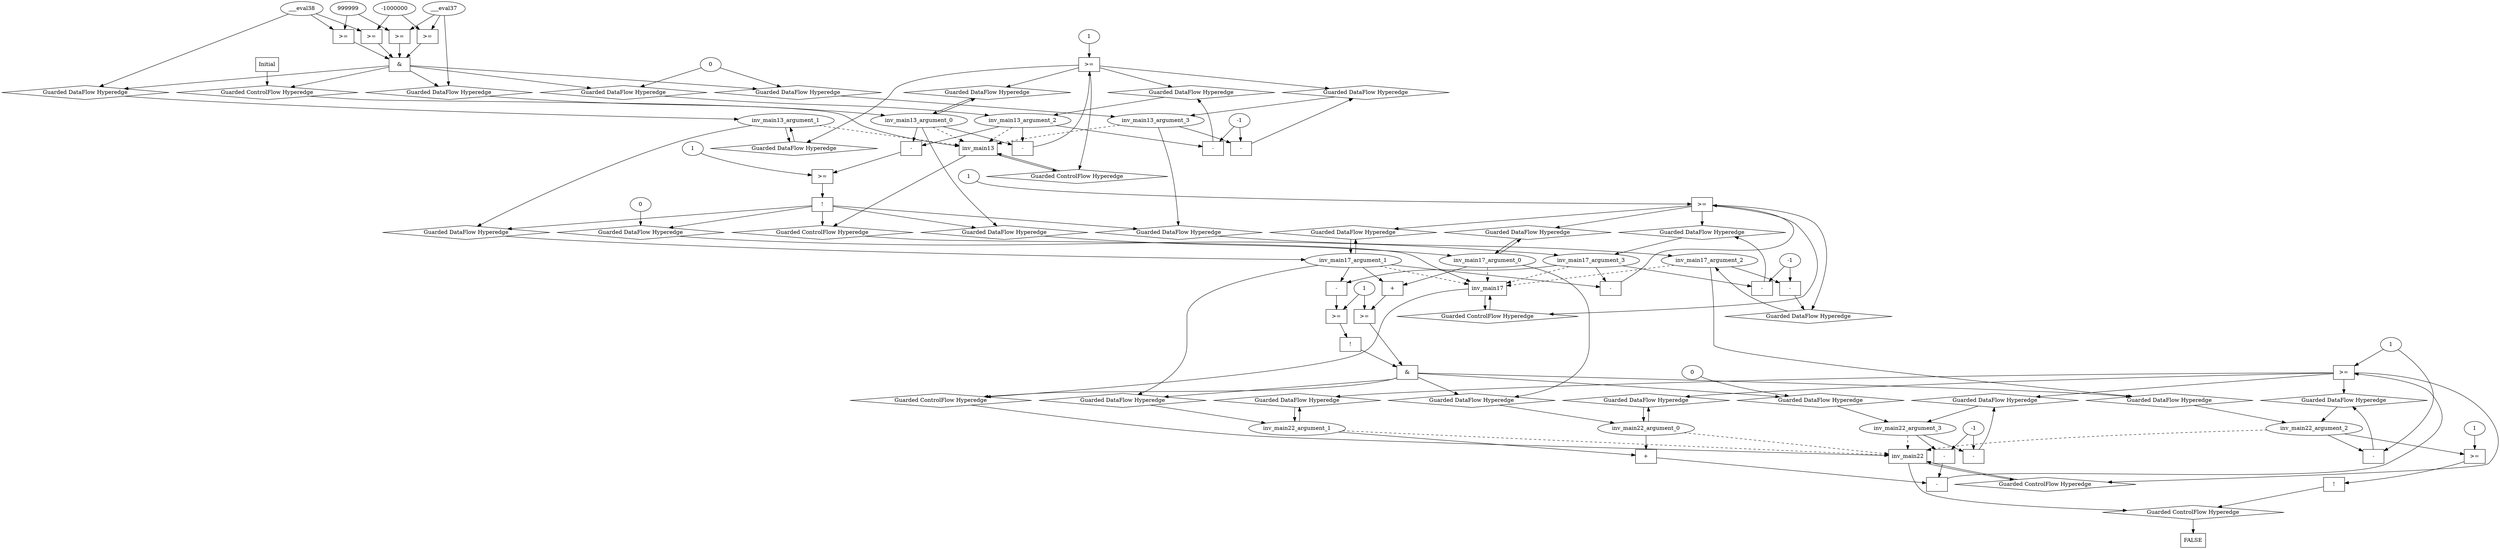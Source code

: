 digraph dag {
inv_main13 [label="inv_main13" shape="rect"];
inv_main17 [label="inv_main17" shape="rect"];
inv_main22 [label="inv_main22" shape="rect"];
FALSE [label="FALSE" shape="rect"];
Initial [label="Initial" shape="rect"];
ControlFowHyperEdge_0 [label="Guarded ControlFlow Hyperedge" shape="diamond"];
inv_main22 -> ControlFowHyperEdge_0[label=""]
ControlFowHyperEdge_0 -> inv_main22[label=""]
ControlFowHyperEdge_1 [label="Guarded ControlFlow Hyperedge" shape="diamond"];
inv_main17 -> ControlFowHyperEdge_1[label=""]
ControlFowHyperEdge_1 -> inv_main22[label=""]
ControlFowHyperEdge_2 [label="Guarded ControlFlow Hyperedge" shape="diamond"];
inv_main17 -> ControlFowHyperEdge_2[label=""]
ControlFowHyperEdge_2 -> inv_main17[label=""]
ControlFowHyperEdge_3 [label="Guarded ControlFlow Hyperedge" shape="diamond"];
Initial -> ControlFowHyperEdge_3[label=""]
ControlFowHyperEdge_3 -> inv_main13[label=""]
ControlFowHyperEdge_4 [label="Guarded ControlFlow Hyperedge" shape="diamond"];
inv_main13 -> ControlFowHyperEdge_4[label=""]
ControlFowHyperEdge_4 -> inv_main17[label=""]
ControlFowHyperEdge_5 [label="Guarded ControlFlow Hyperedge" shape="diamond"];
inv_main13 -> ControlFowHyperEdge_5[label=""]
ControlFowHyperEdge_5 -> inv_main13[label=""]
ControlFowHyperEdge_6 [label="Guarded ControlFlow Hyperedge" shape="diamond"];
inv_main22 -> ControlFowHyperEdge_6[label=""]
ControlFowHyperEdge_6 -> FALSE[label=""]
inv_main22_argument_0 [label="inv_main22_argument_0" shape="oval"];
inv_main22_argument_0 -> inv_main22[label="" style="dashed"]
inv_main22_argument_1 [label="inv_main22_argument_1" shape="oval"];
inv_main22_argument_1 -> inv_main22[label="" style="dashed"]
inv_main22_argument_2 [label="inv_main22_argument_2" shape="oval"];
inv_main22_argument_2 -> inv_main22[label="" style="dashed"]
inv_main22_argument_3 [label="inv_main22_argument_3" shape="oval"];
inv_main22_argument_3 -> inv_main22[label="" style="dashed"]
inv_main17_argument_0 [label="inv_main17_argument_0" shape="oval"];
inv_main17_argument_0 -> inv_main17[label="" style="dashed"]
inv_main17_argument_1 [label="inv_main17_argument_1" shape="oval"];
inv_main17_argument_1 -> inv_main17[label="" style="dashed"]
inv_main17_argument_2 [label="inv_main17_argument_2" shape="oval"];
inv_main17_argument_2 -> inv_main17[label="" style="dashed"]
inv_main17_argument_3 [label="inv_main17_argument_3" shape="oval"];
inv_main17_argument_3 -> inv_main17[label="" style="dashed"]
inv_main13_argument_0 [label="inv_main13_argument_0" shape="oval"];
inv_main13_argument_0 -> inv_main13[label="" style="dashed"]
inv_main13_argument_1 [label="inv_main13_argument_1" shape="oval"];
inv_main13_argument_1 -> inv_main13[label="" style="dashed"]
inv_main13_argument_2 [label="inv_main13_argument_2" shape="oval"];
inv_main13_argument_2 -> inv_main13[label="" style="dashed"]
inv_main13_argument_3 [label="inv_main13_argument_3" shape="oval"];
inv_main13_argument_3 -> inv_main13[label="" style="dashed"]

xxxinv_main22___inv_main22_0xxxguard_0_node_0 [label=">=" shape="rect"];
xxxinv_main22___inv_main22_0xxxguard_0_node_1 [label="-" shape="rect"];
xxxinv_main22___inv_main22_0xxxguard_0_node_2 [label="+" shape="rect"];
xxxinv_main22___inv_main22_0xxxguard_0_node_5 [label="-" shape="rect"];
xxxinv_main22___inv_main22_0xxxguard_0_node_1->xxxinv_main22___inv_main22_0xxxguard_0_node_0
xxxinv_main22___inv_main22_0xxxdataFlow_0_node_2->xxxinv_main22___inv_main22_0xxxguard_0_node_0
xxxinv_main22___inv_main22_0xxxguard_0_node_2->xxxinv_main22___inv_main22_0xxxguard_0_node_1
xxxinv_main22___inv_main22_0xxxguard_0_node_5->xxxinv_main22___inv_main22_0xxxguard_0_node_1
inv_main22_argument_0->xxxinv_main22___inv_main22_0xxxguard_0_node_2
inv_main22_argument_1->xxxinv_main22___inv_main22_0xxxguard_0_node_2
inv_main22_argument_3->xxxinv_main22___inv_main22_0xxxguard_0_node_5
xxxinv_main22___inv_main22_0xxxdataFlow1_node_2->xxxinv_main22___inv_main22_0xxxguard_0_node_5

xxxinv_main22___inv_main22_0xxxguard_0_node_0->ControlFowHyperEdge_0 [label=""];
xxxinv_main22___inv_main22_0xxxdataFlow_0_node_0 [label="-" shape="rect"];
xxxinv_main22___inv_main22_0xxxdataFlow_0_node_2 [label="1"];
inv_main22_argument_2->xxxinv_main22___inv_main22_0xxxdataFlow_0_node_0
xxxinv_main22___inv_main22_0xxxdataFlow_0_node_2->xxxinv_main22___inv_main22_0xxxdataFlow_0_node_0

xxxinv_main22___inv_main22_0xxxdataFlow_0_node_0->DataFowHyperEdge_0_inv_main22_argument_2 [label=""];
xxxinv_main22___inv_main22_0xxxdataFlow1_node_0 [label="-" shape="rect"];
xxxinv_main22___inv_main22_0xxxdataFlow1_node_2 [label="-1"];
inv_main22_argument_3->xxxinv_main22___inv_main22_0xxxdataFlow1_node_0
xxxinv_main22___inv_main22_0xxxdataFlow1_node_2->xxxinv_main22___inv_main22_0xxxdataFlow1_node_0

xxxinv_main22___inv_main22_0xxxdataFlow1_node_0->DataFowHyperEdge_0_inv_main22_argument_3 [label=""];
xxxinv_main22___inv_main17_1xxx_and [label="&" shape="rect"];
xxxinv_main22___inv_main17_1xxxguard_0_node_0 [label=">=" shape="rect"];
xxxinv_main22___inv_main17_1xxxguard_0_node_1 [label="+" shape="rect"];
xxxinv_main22___inv_main17_1xxxguard_0_node_4 [label="1"];
xxxinv_main22___inv_main17_1xxxguard_0_node_1->xxxinv_main22___inv_main17_1xxxguard_0_node_0
xxxinv_main22___inv_main17_1xxxguard_0_node_4->xxxinv_main22___inv_main17_1xxxguard_0_node_0
inv_main17_argument_0->xxxinv_main22___inv_main17_1xxxguard_0_node_1
inv_main17_argument_1->xxxinv_main22___inv_main17_1xxxguard_0_node_1

xxxinv_main22___inv_main17_1xxxguard_0_node_0->xxxinv_main22___inv_main17_1xxx_and [label=""];
xxxinv_main22___inv_main17_1xxxguard1_node_0 [label="!" shape="rect"];
xxxinv_main22___inv_main17_1xxxguard1_node_1 [label=">=" shape="rect"];
xxxinv_main22___inv_main17_1xxxguard1_node_2 [label="-" shape="rect"];
xxxinv_main22___inv_main17_1xxxguard1_node_1->xxxinv_main22___inv_main17_1xxxguard1_node_0
xxxinv_main22___inv_main17_1xxxguard1_node_2->xxxinv_main22___inv_main17_1xxxguard1_node_1
xxxinv_main22___inv_main17_1xxxguard_0_node_4->xxxinv_main22___inv_main17_1xxxguard1_node_1
inv_main17_argument_1->xxxinv_main22___inv_main17_1xxxguard1_node_2
inv_main17_argument_3->xxxinv_main22___inv_main17_1xxxguard1_node_2

xxxinv_main22___inv_main17_1xxxguard1_node_0->xxxinv_main22___inv_main17_1xxx_and [label=""];
xxxinv_main22___inv_main17_1xxx_and->ControlFowHyperEdge_1 [label=""];
xxxinv_main22___inv_main17_1xxxdataFlow_0_node_0 [label="0"];

xxxinv_main22___inv_main17_1xxxdataFlow_0_node_0->DataFowHyperEdge_1_inv_main22_argument_3 [label=""];
xxxinv_main17___inv_main17_2xxxguard_0_node_0 [label=">=" shape="rect"];
xxxinv_main17___inv_main17_2xxxguard_0_node_1 [label="-" shape="rect"];
xxxinv_main17___inv_main17_2xxxguard_0_node_4 [label="1"];
xxxinv_main17___inv_main17_2xxxguard_0_node_1->xxxinv_main17___inv_main17_2xxxguard_0_node_0
xxxinv_main17___inv_main17_2xxxguard_0_node_4->xxxinv_main17___inv_main17_2xxxguard_0_node_0
inv_main17_argument_1->xxxinv_main17___inv_main17_2xxxguard_0_node_1
inv_main17_argument_3->xxxinv_main17___inv_main17_2xxxguard_0_node_1

xxxinv_main17___inv_main17_2xxxguard_0_node_0->ControlFowHyperEdge_2 [label=""];
xxxinv_main17___inv_main17_2xxxdataFlow_0_node_0 [label="-" shape="rect"];
xxxinv_main17___inv_main17_2xxxdataFlow_0_node_2 [label="-1"];
inv_main17_argument_2->xxxinv_main17___inv_main17_2xxxdataFlow_0_node_0
xxxinv_main17___inv_main17_2xxxdataFlow_0_node_2->xxxinv_main17___inv_main17_2xxxdataFlow_0_node_0

xxxinv_main17___inv_main17_2xxxdataFlow_0_node_0->DataFowHyperEdge_2_inv_main17_argument_2 [label=""];
xxxinv_main17___inv_main17_2xxxdataFlow1_node_0 [label="-" shape="rect"];
inv_main17_argument_3->xxxinv_main17___inv_main17_2xxxdataFlow1_node_0
xxxinv_main17___inv_main17_2xxxdataFlow_0_node_2->xxxinv_main17___inv_main17_2xxxdataFlow1_node_0

xxxinv_main17___inv_main17_2xxxdataFlow1_node_0->DataFowHyperEdge_2_inv_main17_argument_3 [label=""];
xxxinv_main13___Initial_3xxx_and [label="&" shape="rect"];
xxxinv_main13___Initial_3xxxguard_0_node_0 [label=">=" shape="rect"];
xxxinv_main13___Initial_3xxxguard_0_node_2 [label="-1000000"];
xxxinv_main13___Initial_3xxxdataFlow1_node_0->xxxinv_main13___Initial_3xxxguard_0_node_0
xxxinv_main13___Initial_3xxxguard_0_node_2->xxxinv_main13___Initial_3xxxguard_0_node_0

xxxinv_main13___Initial_3xxxguard_0_node_0->xxxinv_main13___Initial_3xxx_and [label=""];
xxxinv_main13___Initial_3xxxguard1_node_0 [label=">=" shape="rect"];
xxxinv_main13___Initial_3xxxguard1_node_1 [label="999999"];
xxxinv_main13___Initial_3xxxguard1_node_1->xxxinv_main13___Initial_3xxxguard1_node_0
xxxinv_main13___Initial_3xxxdataFlow1_node_0->xxxinv_main13___Initial_3xxxguard1_node_0

xxxinv_main13___Initial_3xxxguard1_node_0->xxxinv_main13___Initial_3xxx_and [label=""];
xxxinv_main13___Initial_3xxxguard2_node_0 [label=">=" shape="rect"];
xxxinv_main13___Initial_3xxxdataFlow_0_node_0->xxxinv_main13___Initial_3xxxguard2_node_0
xxxinv_main13___Initial_3xxxguard_0_node_2->xxxinv_main13___Initial_3xxxguard2_node_0

xxxinv_main13___Initial_3xxxguard2_node_0->xxxinv_main13___Initial_3xxx_and [label=""];
xxxinv_main13___Initial_3xxxguard3_node_0 [label=">=" shape="rect"];
xxxinv_main13___Initial_3xxxguard1_node_1->xxxinv_main13___Initial_3xxxguard3_node_0
xxxinv_main13___Initial_3xxxdataFlow_0_node_0->xxxinv_main13___Initial_3xxxguard3_node_0

xxxinv_main13___Initial_3xxxguard3_node_0->xxxinv_main13___Initial_3xxx_and [label=""];
xxxinv_main13___Initial_3xxx_and->ControlFowHyperEdge_3 [label=""];
xxxinv_main13___Initial_3xxxdataFlow_0_node_0 [label="___eval37"];

xxxinv_main13___Initial_3xxxdataFlow_0_node_0->DataFowHyperEdge_3_inv_main13_argument_0 [label=""];
xxxinv_main13___Initial_3xxxdataFlow1_node_0 [label="___eval38"];

xxxinv_main13___Initial_3xxxdataFlow1_node_0->DataFowHyperEdge_3_inv_main13_argument_1 [label=""];
xxxinv_main13___Initial_3xxxdataFlow2_node_0 [label="0"];

xxxinv_main13___Initial_3xxxdataFlow2_node_0->DataFowHyperEdge_3_inv_main13_argument_2 [label=""];

xxxinv_main13___Initial_3xxxdataFlow2_node_0->DataFowHyperEdge_3_inv_main13_argument_3 [label=""];
xxxinv_main17___inv_main13_4xxxguard_0_node_0 [label="!" shape="rect"];
xxxinv_main17___inv_main13_4xxxguard_0_node_1 [label=">=" shape="rect"];
xxxinv_main17___inv_main13_4xxxguard_0_node_2 [label="-" shape="rect"];
xxxinv_main17___inv_main13_4xxxguard_0_node_5 [label="1"];
xxxinv_main17___inv_main13_4xxxguard_0_node_1->xxxinv_main17___inv_main13_4xxxguard_0_node_0
xxxinv_main17___inv_main13_4xxxguard_0_node_2->xxxinv_main17___inv_main13_4xxxguard_0_node_1
xxxinv_main17___inv_main13_4xxxguard_0_node_5->xxxinv_main17___inv_main13_4xxxguard_0_node_1
inv_main13_argument_0->xxxinv_main17___inv_main13_4xxxguard_0_node_2
inv_main13_argument_2->xxxinv_main17___inv_main13_4xxxguard_0_node_2

xxxinv_main17___inv_main13_4xxxguard_0_node_0->ControlFowHyperEdge_4 [label=""];
xxxinv_main17___inv_main13_4xxxdataFlow_0_node_0 [label="0"];

xxxinv_main17___inv_main13_4xxxdataFlow_0_node_0->DataFowHyperEdge_4_inv_main17_argument_3 [label=""];
xxxinv_main13___inv_main13_5xxxguard_0_node_0 [label=">=" shape="rect"];
xxxinv_main13___inv_main13_5xxxguard_0_node_1 [label="-" shape="rect"];
xxxinv_main13___inv_main13_5xxxguard_0_node_4 [label="1"];
xxxinv_main13___inv_main13_5xxxguard_0_node_1->xxxinv_main13___inv_main13_5xxxguard_0_node_0
xxxinv_main13___inv_main13_5xxxguard_0_node_4->xxxinv_main13___inv_main13_5xxxguard_0_node_0
inv_main13_argument_0->xxxinv_main13___inv_main13_5xxxguard_0_node_1
inv_main13_argument_2->xxxinv_main13___inv_main13_5xxxguard_0_node_1

xxxinv_main13___inv_main13_5xxxguard_0_node_0->ControlFowHyperEdge_5 [label=""];
xxxinv_main13___inv_main13_5xxxdataFlow_0_node_0 [label="-" shape="rect"];
xxxinv_main13___inv_main13_5xxxdataFlow_0_node_2 [label="-1"];
inv_main13_argument_2->xxxinv_main13___inv_main13_5xxxdataFlow_0_node_0
xxxinv_main13___inv_main13_5xxxdataFlow_0_node_2->xxxinv_main13___inv_main13_5xxxdataFlow_0_node_0

xxxinv_main13___inv_main13_5xxxdataFlow_0_node_0->DataFowHyperEdge_5_inv_main13_argument_2 [label=""];
xxxinv_main13___inv_main13_5xxxdataFlow1_node_0 [label="-" shape="rect"];
inv_main13_argument_3->xxxinv_main13___inv_main13_5xxxdataFlow1_node_0
xxxinv_main13___inv_main13_5xxxdataFlow_0_node_2->xxxinv_main13___inv_main13_5xxxdataFlow1_node_0

xxxinv_main13___inv_main13_5xxxdataFlow1_node_0->DataFowHyperEdge_5_inv_main13_argument_3 [label=""];
xxxFALSE___inv_main22_6xxxguard_0_node_0 [label="!" shape="rect"];
xxxFALSE___inv_main22_6xxxguard_0_node_1 [label=">=" shape="rect"];
xxxFALSE___inv_main22_6xxxguard_0_node_3 [label="1"];
xxxFALSE___inv_main22_6xxxguard_0_node_1->xxxFALSE___inv_main22_6xxxguard_0_node_0
inv_main22_argument_2->xxxFALSE___inv_main22_6xxxguard_0_node_1
xxxFALSE___inv_main22_6xxxguard_0_node_3->xxxFALSE___inv_main22_6xxxguard_0_node_1

xxxFALSE___inv_main22_6xxxguard_0_node_0->ControlFowHyperEdge_6 [label=""];
DataFowHyperEdge_0_inv_main22_argument_0 [label="Guarded DataFlow Hyperedge" shape="diamond"];
DataFowHyperEdge_0_inv_main22_argument_0 -> inv_main22_argument_0[label=""]
xxxinv_main22___inv_main22_0xxxguard_0_node_0 -> DataFowHyperEdge_0_inv_main22_argument_0[label=""]
DataFowHyperEdge_0_inv_main22_argument_1 [label="Guarded DataFlow Hyperedge" shape="diamond"];
DataFowHyperEdge_0_inv_main22_argument_1 -> inv_main22_argument_1[label=""]
xxxinv_main22___inv_main22_0xxxguard_0_node_0 -> DataFowHyperEdge_0_inv_main22_argument_1[label=""]
DataFowHyperEdge_0_inv_main22_argument_2 [label="Guarded DataFlow Hyperedge" shape="diamond"];
DataFowHyperEdge_0_inv_main22_argument_2 -> inv_main22_argument_2[label=""]
xxxinv_main22___inv_main22_0xxxguard_0_node_0 -> DataFowHyperEdge_0_inv_main22_argument_2[label=""]
DataFowHyperEdge_0_inv_main22_argument_3 [label="Guarded DataFlow Hyperedge" shape="diamond"];
DataFowHyperEdge_0_inv_main22_argument_3 -> inv_main22_argument_3[label=""]
xxxinv_main22___inv_main22_0xxxguard_0_node_0 -> DataFowHyperEdge_0_inv_main22_argument_3[label=""]
DataFowHyperEdge_1_inv_main22_argument_0 [label="Guarded DataFlow Hyperedge" shape="diamond"];
DataFowHyperEdge_1_inv_main22_argument_0 -> inv_main22_argument_0[label=""]
xxxinv_main22___inv_main17_1xxx_and -> DataFowHyperEdge_1_inv_main22_argument_0[label=""]
DataFowHyperEdge_1_inv_main22_argument_1 [label="Guarded DataFlow Hyperedge" shape="diamond"];
DataFowHyperEdge_1_inv_main22_argument_1 -> inv_main22_argument_1[label=""]
xxxinv_main22___inv_main17_1xxx_and -> DataFowHyperEdge_1_inv_main22_argument_1[label=""]
DataFowHyperEdge_1_inv_main22_argument_2 [label="Guarded DataFlow Hyperedge" shape="diamond"];
DataFowHyperEdge_1_inv_main22_argument_2 -> inv_main22_argument_2[label=""]
xxxinv_main22___inv_main17_1xxx_and -> DataFowHyperEdge_1_inv_main22_argument_2[label=""]
DataFowHyperEdge_1_inv_main22_argument_3 [label="Guarded DataFlow Hyperedge" shape="diamond"];
DataFowHyperEdge_1_inv_main22_argument_3 -> inv_main22_argument_3[label=""]
xxxinv_main22___inv_main17_1xxx_and -> DataFowHyperEdge_1_inv_main22_argument_3[label=""]
DataFowHyperEdge_2_inv_main17_argument_0 [label="Guarded DataFlow Hyperedge" shape="diamond"];
DataFowHyperEdge_2_inv_main17_argument_0 -> inv_main17_argument_0[label=""]
xxxinv_main17___inv_main17_2xxxguard_0_node_0 -> DataFowHyperEdge_2_inv_main17_argument_0[label=""]
DataFowHyperEdge_2_inv_main17_argument_1 [label="Guarded DataFlow Hyperedge" shape="diamond"];
DataFowHyperEdge_2_inv_main17_argument_1 -> inv_main17_argument_1[label=""]
xxxinv_main17___inv_main17_2xxxguard_0_node_0 -> DataFowHyperEdge_2_inv_main17_argument_1[label=""]
DataFowHyperEdge_2_inv_main17_argument_2 [label="Guarded DataFlow Hyperedge" shape="diamond"];
DataFowHyperEdge_2_inv_main17_argument_2 -> inv_main17_argument_2[label=""]
xxxinv_main17___inv_main17_2xxxguard_0_node_0 -> DataFowHyperEdge_2_inv_main17_argument_2[label=""]
DataFowHyperEdge_2_inv_main17_argument_3 [label="Guarded DataFlow Hyperedge" shape="diamond"];
DataFowHyperEdge_2_inv_main17_argument_3 -> inv_main17_argument_3[label=""]
xxxinv_main17___inv_main17_2xxxguard_0_node_0 -> DataFowHyperEdge_2_inv_main17_argument_3[label=""]
DataFowHyperEdge_3_inv_main13_argument_0 [label="Guarded DataFlow Hyperedge" shape="diamond"];
DataFowHyperEdge_3_inv_main13_argument_0 -> inv_main13_argument_0[label=""]
xxxinv_main13___Initial_3xxx_and -> DataFowHyperEdge_3_inv_main13_argument_0[label=""]
DataFowHyperEdge_3_inv_main13_argument_1 [label="Guarded DataFlow Hyperedge" shape="diamond"];
DataFowHyperEdge_3_inv_main13_argument_1 -> inv_main13_argument_1[label=""]
xxxinv_main13___Initial_3xxx_and -> DataFowHyperEdge_3_inv_main13_argument_1[label=""]
DataFowHyperEdge_3_inv_main13_argument_2 [label="Guarded DataFlow Hyperedge" shape="diamond"];
DataFowHyperEdge_3_inv_main13_argument_2 -> inv_main13_argument_2[label=""]
xxxinv_main13___Initial_3xxx_and -> DataFowHyperEdge_3_inv_main13_argument_2[label=""]
DataFowHyperEdge_3_inv_main13_argument_3 [label="Guarded DataFlow Hyperedge" shape="diamond"];
DataFowHyperEdge_3_inv_main13_argument_3 -> inv_main13_argument_3[label=""]
xxxinv_main13___Initial_3xxx_and -> DataFowHyperEdge_3_inv_main13_argument_3[label=""]
DataFowHyperEdge_4_inv_main17_argument_0 [label="Guarded DataFlow Hyperedge" shape="diamond"];
DataFowHyperEdge_4_inv_main17_argument_0 -> inv_main17_argument_0[label=""]
xxxinv_main17___inv_main13_4xxxguard_0_node_0 -> DataFowHyperEdge_4_inv_main17_argument_0[label=""]
DataFowHyperEdge_4_inv_main17_argument_1 [label="Guarded DataFlow Hyperedge" shape="diamond"];
DataFowHyperEdge_4_inv_main17_argument_1 -> inv_main17_argument_1[label=""]
xxxinv_main17___inv_main13_4xxxguard_0_node_0 -> DataFowHyperEdge_4_inv_main17_argument_1[label=""]
DataFowHyperEdge_4_inv_main17_argument_2 [label="Guarded DataFlow Hyperedge" shape="diamond"];
DataFowHyperEdge_4_inv_main17_argument_2 -> inv_main17_argument_2[label=""]
xxxinv_main17___inv_main13_4xxxguard_0_node_0 -> DataFowHyperEdge_4_inv_main17_argument_2[label=""]
DataFowHyperEdge_4_inv_main17_argument_3 [label="Guarded DataFlow Hyperedge" shape="diamond"];
DataFowHyperEdge_4_inv_main17_argument_3 -> inv_main17_argument_3[label=""]
xxxinv_main17___inv_main13_4xxxguard_0_node_0 -> DataFowHyperEdge_4_inv_main17_argument_3[label=""]
DataFowHyperEdge_5_inv_main13_argument_0 [label="Guarded DataFlow Hyperedge" shape="diamond"];
DataFowHyperEdge_5_inv_main13_argument_0 -> inv_main13_argument_0[label=""]
xxxinv_main13___inv_main13_5xxxguard_0_node_0 -> DataFowHyperEdge_5_inv_main13_argument_0[label=""]
DataFowHyperEdge_5_inv_main13_argument_1 [label="Guarded DataFlow Hyperedge" shape="diamond"];
DataFowHyperEdge_5_inv_main13_argument_1 -> inv_main13_argument_1[label=""]
xxxinv_main13___inv_main13_5xxxguard_0_node_0 -> DataFowHyperEdge_5_inv_main13_argument_1[label=""]
DataFowHyperEdge_5_inv_main13_argument_2 [label="Guarded DataFlow Hyperedge" shape="diamond"];
DataFowHyperEdge_5_inv_main13_argument_2 -> inv_main13_argument_2[label=""]
xxxinv_main13___inv_main13_5xxxguard_0_node_0 -> DataFowHyperEdge_5_inv_main13_argument_2[label=""]
DataFowHyperEdge_5_inv_main13_argument_3 [label="Guarded DataFlow Hyperedge" shape="diamond"];
DataFowHyperEdge_5_inv_main13_argument_3 -> inv_main13_argument_3[label=""]
xxxinv_main13___inv_main13_5xxxguard_0_node_0 -> DataFowHyperEdge_5_inv_main13_argument_3[label=""]
inv_main22_argument_0 -> DataFowHyperEdge_0_inv_main22_argument_0[label=""]
inv_main22_argument_1 -> DataFowHyperEdge_0_inv_main22_argument_1[label=""]
inv_main17_argument_0 -> DataFowHyperEdge_1_inv_main22_argument_0[label=""]
inv_main17_argument_1 -> DataFowHyperEdge_1_inv_main22_argument_1[label=""]
inv_main17_argument_2 -> DataFowHyperEdge_1_inv_main22_argument_2[label=""]
inv_main17_argument_0 -> DataFowHyperEdge_2_inv_main17_argument_0[label=""]
inv_main17_argument_1 -> DataFowHyperEdge_2_inv_main17_argument_1[label=""]
inv_main13_argument_0 -> DataFowHyperEdge_4_inv_main17_argument_0[label=""]
inv_main13_argument_1 -> DataFowHyperEdge_4_inv_main17_argument_1[label=""]
inv_main13_argument_3 -> DataFowHyperEdge_4_inv_main17_argument_2[label=""]
inv_main13_argument_0 -> DataFowHyperEdge_5_inv_main13_argument_0[label=""]
inv_main13_argument_1 -> DataFowHyperEdge_5_inv_main13_argument_1[label=""]
}
